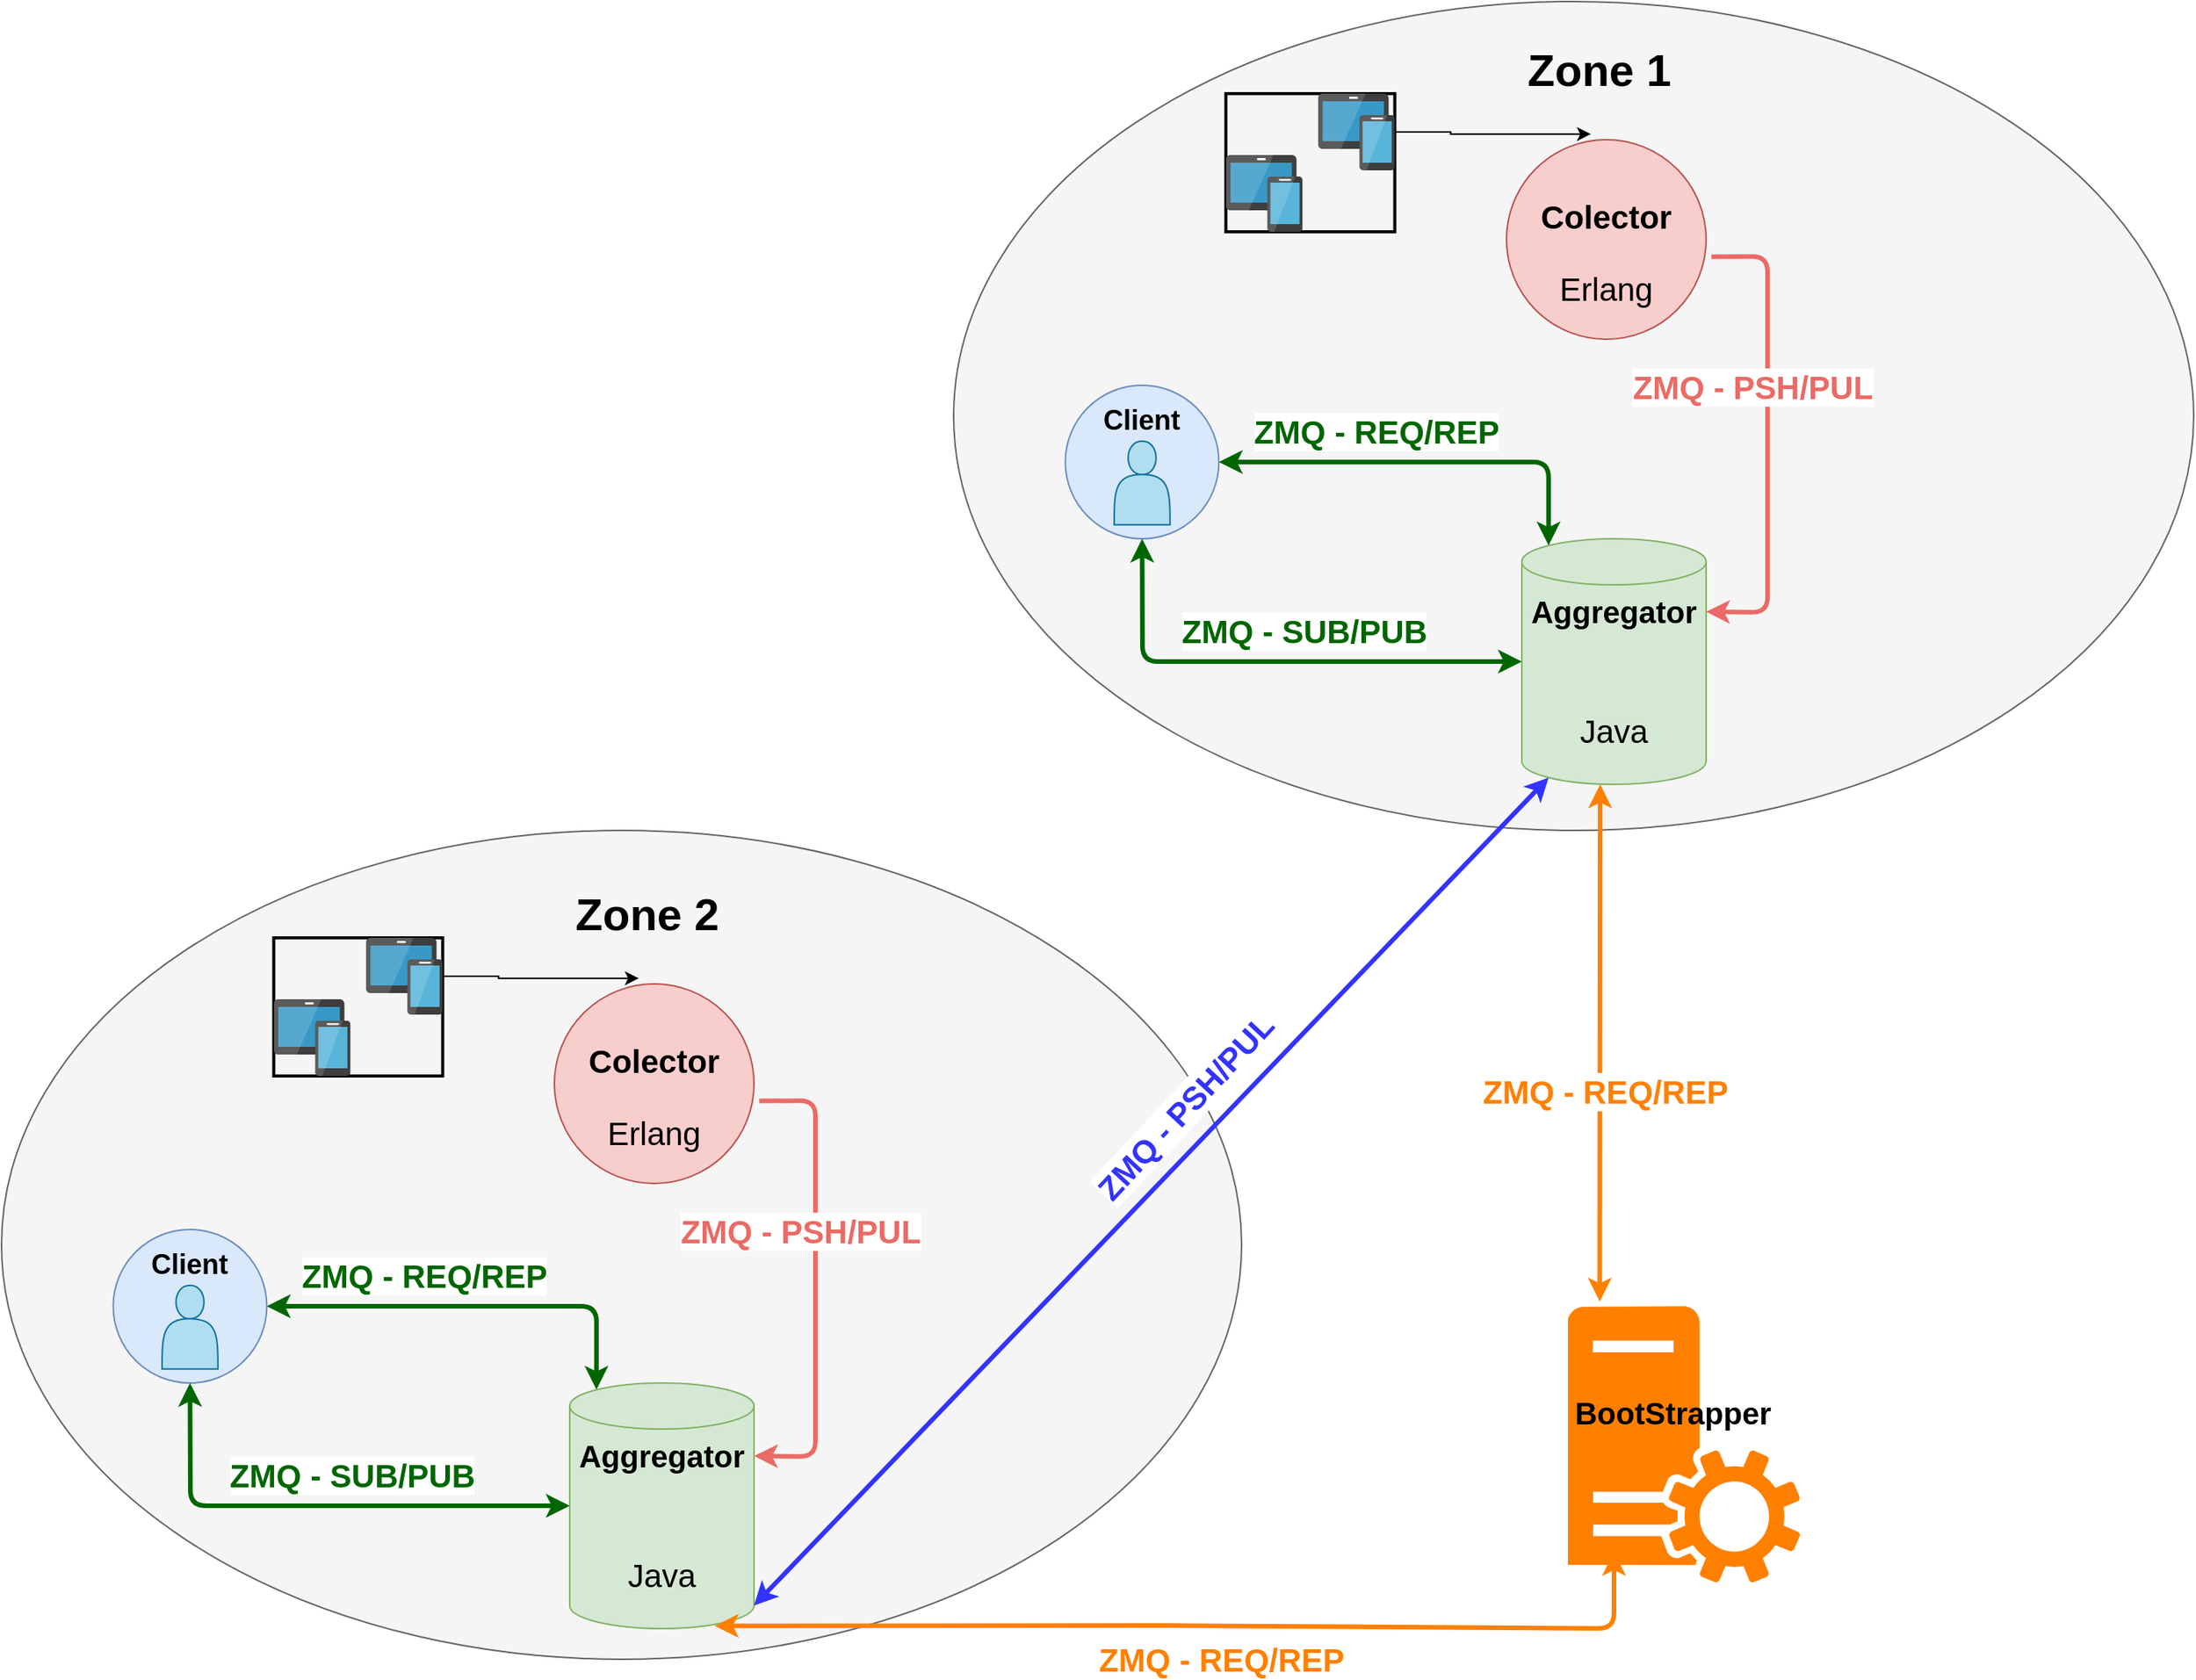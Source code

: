 <mxfile version="20.0.0" type="device"><diagram id="qv5GrC9PmNoh2YxtgHix" name="Page-1"><mxGraphModel dx="3960" dy="2076" grid="0" gridSize="10" guides="1" tooltips="1" connect="1" arrows="1" fold="1" page="0" pageScale="1" pageWidth="827" pageHeight="1169" math="0" shadow="0"><root><mxCell id="0"/><mxCell id="1" parent="0"/><mxCell id="2bRz3NJzzXvTxrZFigIb-22" value="" style="ellipse;whiteSpace=wrap;html=1;fontSize=20;fillColor=#f5f5f5;strokeColor=#666666;fontColor=#333333;" parent="1" vertex="1"><mxGeometry x="-30" y="-290" width="807.5" height="540" as="geometry"/></mxCell><mxCell id="2bRz3NJzzXvTxrZFigIb-11" value="" style="group" parent="1" vertex="1" connectable="0"><mxGeometry x="70" y="-40" width="77.27" height="100" as="geometry"/></mxCell><mxCell id="2bRz3NJzzXvTxrZFigIb-12" value="" style="ellipse;whiteSpace=wrap;html=1;aspect=fixed;fillColor=#dae8fc;strokeColor=#6c8ebf;" parent="2bRz3NJzzXvTxrZFigIb-11" vertex="1"><mxGeometry x="-27.274" width="100" height="100" as="geometry"/></mxCell><mxCell id="2bRz3NJzzXvTxrZFigIb-13" value="" style="shape=actor;whiteSpace=wrap;html=1;fillColor=#b1ddf0;strokeColor=#10739e;" parent="2bRz3NJzzXvTxrZFigIb-11" vertex="1"><mxGeometry x="4.546" y="36.364" width="36.365" height="54.545" as="geometry"/></mxCell><mxCell id="2bRz3NJzzXvTxrZFigIb-14" value="&lt;font style=&quot;font-size: 18px;&quot;&gt;&lt;b&gt;Client&lt;/b&gt;&lt;/font&gt;" style="text;html=1;strokeColor=none;fillColor=none;align=center;verticalAlign=middle;whiteSpace=wrap;rounded=0;" parent="2bRz3NJzzXvTxrZFigIb-11" vertex="1"><mxGeometry x="-22.73" width="90.91" height="45.45" as="geometry"/></mxCell><mxCell id="2bRz3NJzzXvTxrZFigIb-21" value="" style="group" parent="1" vertex="1" connectable="0"><mxGeometry x="340" y="60" width="120" height="160" as="geometry"/></mxCell><mxCell id="2bRz3NJzzXvTxrZFigIb-33" value="" style="group" parent="2bRz3NJzzXvTxrZFigIb-21" vertex="1" connectable="0"><mxGeometry width="120" height="160" as="geometry"/></mxCell><mxCell id="2bRz3NJzzXvTxrZFigIb-19" value="" style="shape=cylinder3;whiteSpace=wrap;html=1;boundedLbl=1;backgroundOutline=1;size=15;fontSize=19;fillColor=#d5e8d4;strokeColor=#82b366;" parent="2bRz3NJzzXvTxrZFigIb-33" vertex="1"><mxGeometry width="120" height="160" as="geometry"/></mxCell><mxCell id="2bRz3NJzzXvTxrZFigIb-32" value="Java" style="text;html=1;strokeColor=none;fillColor=none;align=center;verticalAlign=middle;whiteSpace=wrap;rounded=0;glass=0;fontSize=21;" parent="2bRz3NJzzXvTxrZFigIb-33" vertex="1"><mxGeometry x="30" y="110" width="60" height="30" as="geometry"/></mxCell><mxCell id="2bRz3NJzzXvTxrZFigIb-20" value="&lt;font style=&quot;font-size: 20px;&quot;&gt;&lt;b&gt;Aggregator&lt;/b&gt;&lt;/font&gt;" style="text;html=1;strokeColor=none;fillColor=none;align=center;verticalAlign=middle;whiteSpace=wrap;rounded=0;fontSize=19;" parent="2bRz3NJzzXvTxrZFigIb-21" vertex="1"><mxGeometry x="28" y="32" width="64" height="32" as="geometry"/></mxCell><mxCell id="2bRz3NJzzXvTxrZFigIb-18" value="" style="group" parent="1" vertex="1" connectable="0"><mxGeometry x="320" y="-200" width="130" height="130" as="geometry"/></mxCell><mxCell id="2bRz3NJzzXvTxrZFigIb-31" value="" style="group" parent="2bRz3NJzzXvTxrZFigIb-18" vertex="1" connectable="0"><mxGeometry width="130" height="130" as="geometry"/></mxCell><mxCell id="2bRz3NJzzXvTxrZFigIb-41" value="" style="group" parent="2bRz3NJzzXvTxrZFigIb-31" vertex="1" connectable="0"><mxGeometry x="10" width="130" height="130" as="geometry"/></mxCell><mxCell id="2bRz3NJzzXvTxrZFigIb-16" value="" style="ellipse;whiteSpace=wrap;html=1;aspect=fixed;fontSize=18;fillColor=#f8cecc;strokeColor=#b85450;" parent="2bRz3NJzzXvTxrZFigIb-41" vertex="1"><mxGeometry width="130" height="130" as="geometry"/></mxCell><mxCell id="2bRz3NJzzXvTxrZFigIb-17" value="&lt;font size=&quot;1&quot; style=&quot;&quot;&gt;&lt;span style=&quot;font-size: 21px;&quot;&gt;&lt;b&gt;Colector&lt;/b&gt;&lt;/span&gt;&lt;/font&gt;" style="text;html=1;strokeColor=none;fillColor=none;align=center;verticalAlign=middle;whiteSpace=wrap;rounded=0;fontSize=18;" parent="2bRz3NJzzXvTxrZFigIb-41" vertex="1"><mxGeometry x="25" y="30" width="80" height="40" as="geometry"/></mxCell><mxCell id="2bRz3NJzzXvTxrZFigIb-30" value="&lt;font style=&quot;font-size: 21px;&quot;&gt;Erlang&lt;/font&gt;" style="text;html=1;strokeColor=none;fillColor=none;align=center;verticalAlign=middle;whiteSpace=wrap;rounded=0;fontSize=29;glass=0;" parent="2bRz3NJzzXvTxrZFigIb-41" vertex="1"><mxGeometry x="35" y="80" width="60" height="30" as="geometry"/></mxCell><mxCell id="2bRz3NJzzXvTxrZFigIb-24" value="&lt;b&gt;&lt;font style=&quot;font-size: 29px;&quot;&gt;Zone 1&lt;/font&gt;&lt;/b&gt;" style="text;html=1;strokeColor=none;fillColor=none;align=center;verticalAlign=middle;whiteSpace=wrap;rounded=0;fontSize=20;" parent="1" vertex="1"><mxGeometry x="332.5" y="-260" width="115" height="30" as="geometry"/></mxCell><mxCell id="2bRz3NJzzXvTxrZFigIb-29" value="" style="group;fillColor=none;strokeColor=default;strokeWidth=2;" parent="1" vertex="1" connectable="0"><mxGeometry x="147.27" y="-230" width="110" height="90" as="geometry"/></mxCell><mxCell id="2bRz3NJzzXvTxrZFigIb-35" value="" style="group" parent="2bRz3NJzzXvTxrZFigIb-29" vertex="1" connectable="0"><mxGeometry width="110" height="90" as="geometry"/></mxCell><mxCell id="2bRz3NJzzXvTxrZFigIb-27" value="" style="sketch=0;aspect=fixed;html=1;points=[];align=center;image;fontSize=12;image=img/lib/mscae/Devices_Groups.svg;fillColor=default;gradientColor=none;" parent="2bRz3NJzzXvTxrZFigIb-35" vertex="1"><mxGeometry x="60" width="50" height="50" as="geometry"/></mxCell><mxCell id="2bRz3NJzzXvTxrZFigIb-28" value="" style="sketch=0;aspect=fixed;html=1;points=[];align=center;image;fontSize=12;image=img/lib/mscae/Devices_Groups.svg;fillColor=default;gradientColor=none;" parent="2bRz3NJzzXvTxrZFigIb-35" vertex="1"><mxGeometry y="40" width="50" height="50" as="geometry"/></mxCell><mxCell id="2bRz3NJzzXvTxrZFigIb-36" style="edgeStyle=orthogonalEdgeStyle;rounded=0;orthogonalLoop=1;jettySize=auto;html=1;entryX=0.423;entryY=-0.028;entryDx=0;entryDy=0;entryPerimeter=0;fontSize=21;" parent="1" source="2bRz3NJzzXvTxrZFigIb-27" target="2bRz3NJzzXvTxrZFigIb-16" edge="1"><mxGeometry relative="1" as="geometry"/></mxCell><mxCell id="2bRz3NJzzXvTxrZFigIb-37" style="rounded=1;orthogonalLoop=1;jettySize=auto;html=1;entryX=0;entryY=0.5;entryDx=0;entryDy=0;entryPerimeter=0;fontSize=21;endArrow=classic;endFill=1;startArrow=classic;startFill=1;strokeWidth=3;fontColor=#006600;strokeColor=#006600;fontStyle=1" parent="1" source="2bRz3NJzzXvTxrZFigIb-12" target="2bRz3NJzzXvTxrZFigIb-19" edge="1"><mxGeometry relative="1" as="geometry"><Array as="points"><mxPoint x="93" y="140"/></Array></mxGeometry></mxCell><mxCell id="2bRz3NJzzXvTxrZFigIb-38" value="ZMQ - SUB/PUB" style="edgeLabel;html=1;align=center;verticalAlign=middle;resizable=0;points=[];fontSize=21;rotation=0;fontColor=#006600;fontStyle=1" parent="2bRz3NJzzXvTxrZFigIb-37" vertex="1" connectable="0"><mxGeometry x="-0.244" y="3" relative="1" as="geometry"><mxPoint x="61" y="-17" as="offset"/></mxGeometry></mxCell><mxCell id="2bRz3NJzzXvTxrZFigIb-42" style="edgeStyle=orthogonalEdgeStyle;rounded=1;orthogonalLoop=1;jettySize=auto;html=1;entryX=0.145;entryY=0;entryDx=0;entryDy=4.35;entryPerimeter=0;fontSize=21;fontColor=#006600;startArrow=classic;startFill=1;endArrow=classic;endFill=1;strokeColor=#006600;strokeWidth=3;" parent="1" source="2bRz3NJzzXvTxrZFigIb-12" target="2bRz3NJzzXvTxrZFigIb-19" edge="1"><mxGeometry relative="1" as="geometry"><Array as="points"><mxPoint x="357" y="10"/></Array></mxGeometry></mxCell><mxCell id="2bRz3NJzzXvTxrZFigIb-43" value="&lt;b&gt;ZMQ - REQ/REP&lt;/b&gt;" style="edgeLabel;html=1;align=center;verticalAlign=middle;resizable=0;points=[];fontSize=21;fontColor=#006600;" parent="2bRz3NJzzXvTxrZFigIb-42" vertex="1" connectable="0"><mxGeometry x="-0.28" y="4" relative="1" as="geometry"><mxPoint x="5" y="-16" as="offset"/></mxGeometry></mxCell><mxCell id="2bRz3NJzzXvTxrZFigIb-45" style="rounded=1;orthogonalLoop=1;jettySize=auto;html=1;entryX=1;entryY=0;entryDx=0;entryDy=47.5;entryPerimeter=0;fontSize=21;fontColor=#006600;startArrow=none;startFill=0;endArrow=classic;endFill=1;strokeColor=#EA6B66;strokeWidth=3;exitX=1.026;exitY=0.587;exitDx=0;exitDy=0;exitPerimeter=0;" parent="1" source="2bRz3NJzzXvTxrZFigIb-16" target="2bRz3NJzzXvTxrZFigIb-19" edge="1"><mxGeometry relative="1" as="geometry"><Array as="points"><mxPoint x="500" y="-124"/><mxPoint x="500" y="108"/></Array></mxGeometry></mxCell><mxCell id="2bRz3NJzzXvTxrZFigIb-46" value="&lt;font color=&quot;#ea6b66&quot;&gt;&lt;b&gt;ZMQ - PSH/PUL&lt;/b&gt;&lt;/font&gt;" style="edgeLabel;html=1;align=center;verticalAlign=middle;resizable=0;points=[];fontSize=21;fontColor=#006600;" parent="2bRz3NJzzXvTxrZFigIb-45" vertex="1" connectable="0"><mxGeometry x="-0.156" y="3" relative="1" as="geometry"><mxPoint x="-13" y="-9" as="offset"/></mxGeometry></mxCell><mxCell id="2bRz3NJzzXvTxrZFigIb-78" value="" style="group" parent="1" vertex="1" connectable="0"><mxGeometry x="-650" y="250" width="807.5" height="540" as="geometry"/></mxCell><mxCell id="2bRz3NJzzXvTxrZFigIb-47" value="" style="ellipse;whiteSpace=wrap;html=1;fontSize=20;fillColor=#f5f5f5;strokeColor=#666666;fontColor=#333333;" parent="2bRz3NJzzXvTxrZFigIb-78" vertex="1"><mxGeometry width="807.5" height="540" as="geometry"/></mxCell><mxCell id="2bRz3NJzzXvTxrZFigIb-48" value="" style="group" parent="2bRz3NJzzXvTxrZFigIb-78" vertex="1" connectable="0"><mxGeometry x="100" y="260" width="77.27" height="100" as="geometry"/></mxCell><mxCell id="2bRz3NJzzXvTxrZFigIb-49" value="" style="ellipse;whiteSpace=wrap;html=1;aspect=fixed;fillColor=#dae8fc;strokeColor=#6c8ebf;" parent="2bRz3NJzzXvTxrZFigIb-48" vertex="1"><mxGeometry x="-27.274" width="100" height="100" as="geometry"/></mxCell><mxCell id="2bRz3NJzzXvTxrZFigIb-50" value="" style="shape=actor;whiteSpace=wrap;html=1;fillColor=#b1ddf0;strokeColor=#10739e;" parent="2bRz3NJzzXvTxrZFigIb-48" vertex="1"><mxGeometry x="4.546" y="36.364" width="36.365" height="54.545" as="geometry"/></mxCell><mxCell id="2bRz3NJzzXvTxrZFigIb-51" value="&lt;font style=&quot;font-size: 18px;&quot;&gt;&lt;b&gt;Client&lt;/b&gt;&lt;/font&gt;" style="text;html=1;strokeColor=none;fillColor=none;align=center;verticalAlign=middle;whiteSpace=wrap;rounded=0;" parent="2bRz3NJzzXvTxrZFigIb-48" vertex="1"><mxGeometry x="-22.73" width="90.91" height="45.45" as="geometry"/></mxCell><mxCell id="2bRz3NJzzXvTxrZFigIb-52" value="" style="group" parent="2bRz3NJzzXvTxrZFigIb-78" vertex="1" connectable="0"><mxGeometry x="370" y="360" width="120" height="160" as="geometry"/></mxCell><mxCell id="2bRz3NJzzXvTxrZFigIb-53" value="" style="group" parent="2bRz3NJzzXvTxrZFigIb-52" vertex="1" connectable="0"><mxGeometry width="120" height="160" as="geometry"/></mxCell><mxCell id="2bRz3NJzzXvTxrZFigIb-54" value="" style="shape=cylinder3;whiteSpace=wrap;html=1;boundedLbl=1;backgroundOutline=1;size=15;fontSize=19;fillColor=#d5e8d4;strokeColor=#82b366;" parent="2bRz3NJzzXvTxrZFigIb-53" vertex="1"><mxGeometry width="120" height="160" as="geometry"/></mxCell><mxCell id="2bRz3NJzzXvTxrZFigIb-55" value="Java" style="text;html=1;strokeColor=none;fillColor=none;align=center;verticalAlign=middle;whiteSpace=wrap;rounded=0;glass=0;fontSize=21;" parent="2bRz3NJzzXvTxrZFigIb-53" vertex="1"><mxGeometry x="30" y="110" width="60" height="30" as="geometry"/></mxCell><mxCell id="2bRz3NJzzXvTxrZFigIb-56" value="&lt;font style=&quot;font-size: 20px;&quot;&gt;&lt;b&gt;Aggregator&lt;/b&gt;&lt;/font&gt;" style="text;html=1;strokeColor=none;fillColor=none;align=center;verticalAlign=middle;whiteSpace=wrap;rounded=0;fontSize=19;" parent="2bRz3NJzzXvTxrZFigIb-52" vertex="1"><mxGeometry x="28" y="32" width="64" height="32" as="geometry"/></mxCell><mxCell id="2bRz3NJzzXvTxrZFigIb-57" value="" style="group" parent="2bRz3NJzzXvTxrZFigIb-78" vertex="1" connectable="0"><mxGeometry x="350" y="100" width="130" height="130" as="geometry"/></mxCell><mxCell id="2bRz3NJzzXvTxrZFigIb-58" value="" style="group" parent="2bRz3NJzzXvTxrZFigIb-57" vertex="1" connectable="0"><mxGeometry width="130" height="130" as="geometry"/></mxCell><mxCell id="2bRz3NJzzXvTxrZFigIb-59" value="" style="group" parent="2bRz3NJzzXvTxrZFigIb-58" vertex="1" connectable="0"><mxGeometry x="10" width="130" height="130" as="geometry"/></mxCell><mxCell id="2bRz3NJzzXvTxrZFigIb-60" value="" style="ellipse;whiteSpace=wrap;html=1;aspect=fixed;fontSize=18;fillColor=#f8cecc;strokeColor=#b85450;" parent="2bRz3NJzzXvTxrZFigIb-59" vertex="1"><mxGeometry width="130" height="130" as="geometry"/></mxCell><mxCell id="2bRz3NJzzXvTxrZFigIb-61" value="&lt;font size=&quot;1&quot; style=&quot;&quot;&gt;&lt;b style=&quot;font-size: 21px;&quot;&gt;Colector&lt;/b&gt;&lt;/font&gt;" style="text;html=1;strokeColor=none;fillColor=none;align=center;verticalAlign=middle;whiteSpace=wrap;rounded=0;fontSize=18;" parent="2bRz3NJzzXvTxrZFigIb-59" vertex="1"><mxGeometry x="25" y="30" width="80" height="40" as="geometry"/></mxCell><mxCell id="2bRz3NJzzXvTxrZFigIb-62" value="&lt;font style=&quot;font-size: 21px;&quot;&gt;Erlang&lt;/font&gt;" style="text;html=1;strokeColor=none;fillColor=none;align=center;verticalAlign=middle;whiteSpace=wrap;rounded=0;fontSize=29;glass=0;" parent="2bRz3NJzzXvTxrZFigIb-59" vertex="1"><mxGeometry x="35" y="80" width="60" height="30" as="geometry"/></mxCell><mxCell id="2bRz3NJzzXvTxrZFigIb-63" value="&lt;b&gt;&lt;font style=&quot;font-size: 29px;&quot;&gt;Zone 2&lt;/font&gt;&lt;/b&gt;" style="text;html=1;strokeColor=none;fillColor=none;align=center;verticalAlign=middle;whiteSpace=wrap;rounded=0;fontSize=20;" parent="2bRz3NJzzXvTxrZFigIb-78" vertex="1"><mxGeometry x="362.5" y="40" width="115" height="30" as="geometry"/></mxCell><mxCell id="2bRz3NJzzXvTxrZFigIb-64" value="" style="group;fillColor=none;strokeColor=default;strokeWidth=2;" parent="2bRz3NJzzXvTxrZFigIb-78" vertex="1" connectable="0"><mxGeometry x="177.27" y="70" width="110" height="90" as="geometry"/></mxCell><mxCell id="2bRz3NJzzXvTxrZFigIb-65" value="" style="group" parent="2bRz3NJzzXvTxrZFigIb-64" vertex="1" connectable="0"><mxGeometry width="110" height="90" as="geometry"/></mxCell><mxCell id="2bRz3NJzzXvTxrZFigIb-66" value="" style="sketch=0;aspect=fixed;html=1;points=[];align=center;image;fontSize=12;image=img/lib/mscae/Devices_Groups.svg;fillColor=default;gradientColor=none;" parent="2bRz3NJzzXvTxrZFigIb-65" vertex="1"><mxGeometry x="60" width="50" height="50" as="geometry"/></mxCell><mxCell id="2bRz3NJzzXvTxrZFigIb-67" value="" style="sketch=0;aspect=fixed;html=1;points=[];align=center;image;fontSize=12;image=img/lib/mscae/Devices_Groups.svg;fillColor=default;gradientColor=none;" parent="2bRz3NJzzXvTxrZFigIb-65" vertex="1"><mxGeometry y="40" width="50" height="50" as="geometry"/></mxCell><mxCell id="2bRz3NJzzXvTxrZFigIb-68" style="edgeStyle=orthogonalEdgeStyle;rounded=0;orthogonalLoop=1;jettySize=auto;html=1;entryX=0.423;entryY=-0.028;entryDx=0;entryDy=0;entryPerimeter=0;fontSize=21;" parent="2bRz3NJzzXvTxrZFigIb-78" source="2bRz3NJzzXvTxrZFigIb-66" target="2bRz3NJzzXvTxrZFigIb-60" edge="1"><mxGeometry relative="1" as="geometry"/></mxCell><mxCell id="2bRz3NJzzXvTxrZFigIb-69" style="rounded=1;orthogonalLoop=1;jettySize=auto;html=1;entryX=0;entryY=0.5;entryDx=0;entryDy=0;entryPerimeter=0;fontSize=21;endArrow=classic;endFill=1;startArrow=classic;startFill=1;strokeWidth=3;fontColor=#006600;strokeColor=#006600;fontStyle=1" parent="2bRz3NJzzXvTxrZFigIb-78" source="2bRz3NJzzXvTxrZFigIb-49" target="2bRz3NJzzXvTxrZFigIb-54" edge="1"><mxGeometry relative="1" as="geometry"><Array as="points"><mxPoint x="123" y="440"/></Array></mxGeometry></mxCell><mxCell id="2bRz3NJzzXvTxrZFigIb-70" value="ZMQ - SUB/PUB" style="edgeLabel;html=1;align=center;verticalAlign=middle;resizable=0;points=[];fontSize=21;rotation=0;fontColor=#006600;fontStyle=1" parent="2bRz3NJzzXvTxrZFigIb-69" vertex="1" connectable="0"><mxGeometry x="-0.244" y="3" relative="1" as="geometry"><mxPoint x="61" y="-17" as="offset"/></mxGeometry></mxCell><mxCell id="2bRz3NJzzXvTxrZFigIb-71" style="edgeStyle=orthogonalEdgeStyle;rounded=1;orthogonalLoop=1;jettySize=auto;html=1;entryX=0.145;entryY=0;entryDx=0;entryDy=4.35;entryPerimeter=0;fontSize=21;fontColor=#006600;startArrow=classic;startFill=1;endArrow=classic;endFill=1;strokeColor=#006600;strokeWidth=3;" parent="2bRz3NJzzXvTxrZFigIb-78" source="2bRz3NJzzXvTxrZFigIb-49" target="2bRz3NJzzXvTxrZFigIb-54" edge="1"><mxGeometry relative="1" as="geometry"><Array as="points"><mxPoint x="387" y="310"/></Array></mxGeometry></mxCell><mxCell id="2bRz3NJzzXvTxrZFigIb-72" value="&lt;b&gt;ZMQ - REQ/REP&lt;/b&gt;" style="edgeLabel;html=1;align=center;verticalAlign=middle;resizable=0;points=[];fontSize=21;fontColor=#006600;" parent="2bRz3NJzzXvTxrZFigIb-71" vertex="1" connectable="0"><mxGeometry x="-0.28" y="4" relative="1" as="geometry"><mxPoint x="5" y="-16" as="offset"/></mxGeometry></mxCell><mxCell id="2bRz3NJzzXvTxrZFigIb-73" style="rounded=1;orthogonalLoop=1;jettySize=auto;html=1;entryX=1;entryY=0;entryDx=0;entryDy=47.5;entryPerimeter=0;fontSize=21;fontColor=#006600;startArrow=none;startFill=0;endArrow=classic;endFill=1;strokeColor=#EA6B66;strokeWidth=3;exitX=1.026;exitY=0.587;exitDx=0;exitDy=0;exitPerimeter=0;" parent="2bRz3NJzzXvTxrZFigIb-78" source="2bRz3NJzzXvTxrZFigIb-60" target="2bRz3NJzzXvTxrZFigIb-54" edge="1"><mxGeometry relative="1" as="geometry"><Array as="points"><mxPoint x="530" y="176"/><mxPoint x="530" y="408"/></Array></mxGeometry></mxCell><mxCell id="2bRz3NJzzXvTxrZFigIb-74" value="&lt;font color=&quot;#ea6b66&quot;&gt;&lt;b&gt;ZMQ - PSH/PUL&lt;/b&gt;&lt;/font&gt;" style="edgeLabel;html=1;align=center;verticalAlign=middle;resizable=0;points=[];fontSize=21;fontColor=#006600;" parent="2bRz3NJzzXvTxrZFigIb-73" vertex="1" connectable="0"><mxGeometry x="-0.156" y="3" relative="1" as="geometry"><mxPoint x="-13" y="-9" as="offset"/></mxGeometry></mxCell><mxCell id="2bRz3NJzzXvTxrZFigIb-76" style="edgeStyle=none;rounded=1;orthogonalLoop=1;jettySize=auto;html=1;entryX=0.145;entryY=1;entryDx=0;entryDy=-4.35;entryPerimeter=0;fontSize=21;fontColor=#EA6B66;startArrow=classic;startFill=1;endArrow=classic;endFill=1;strokeColor=#3333FF;strokeWidth=3;exitX=1;exitY=1;exitDx=0;exitDy=-15;exitPerimeter=0;" parent="1" source="2bRz3NJzzXvTxrZFigIb-54" target="2bRz3NJzzXvTxrZFigIb-19" edge="1"><mxGeometry relative="1" as="geometry"/></mxCell><mxCell id="2bRz3NJzzXvTxrZFigIb-77" value="&lt;b&gt;&lt;font color=&quot;#3333ff&quot;&gt;ZMQ - PSH/PUL&lt;/font&gt;&lt;/b&gt;" style="edgeLabel;html=1;align=center;verticalAlign=middle;resizable=0;points=[];fontSize=21;fontColor=#EA6B66;rotation=313;" parent="2bRz3NJzzXvTxrZFigIb-76" vertex="1" connectable="0"><mxGeometry x="0.413" y="2" relative="1" as="geometry"><mxPoint x="-84" y="57" as="offset"/></mxGeometry></mxCell><mxCell id="A2f6E0nLWcFFzwpgGzlr-5" value="" style="group" vertex="1" connectable="0" parent="1"><mxGeometry x="370" y="560" width="151.2" height="180" as="geometry"/></mxCell><mxCell id="A2f6E0nLWcFFzwpgGzlr-2" value="" style="sketch=0;pointerEvents=1;shadow=0;dashed=0;html=1;strokeColor=none;labelPosition=center;verticalLabelPosition=bottom;verticalAlign=top;align=center;fillColor=#FF8000;shape=mxgraph.mscae.system_center.roles" vertex="1" parent="A2f6E0nLWcFFzwpgGzlr-5"><mxGeometry width="151.2" height="180" as="geometry"/></mxCell><mxCell id="A2f6E0nLWcFFzwpgGzlr-3" value="&lt;b&gt;&lt;font style=&quot;font-size: 20px;&quot;&gt;BootStrapper&lt;/font&gt;&lt;/b&gt;" style="text;html=1;strokeColor=none;fillColor=none;align=center;verticalAlign=middle;whiteSpace=wrap;rounded=0;" vertex="1" parent="A2f6E0nLWcFFzwpgGzlr-5"><mxGeometry x="42.857" y="55.714" width="51.429" height="25.714" as="geometry"/></mxCell><mxCell id="A2f6E0nLWcFFzwpgGzlr-7" style="rounded=1;orthogonalLoop=1;jettySize=auto;html=1;entryX=0.137;entryY=-0.017;entryDx=0;entryDy=0;entryPerimeter=0;fontSize=21;endArrow=classic;endFill=1;startArrow=classic;startFill=1;strokeWidth=3;fontColor=#006600;strokeColor=#FF8000;fontStyle=1;" edge="1" parent="1" target="A2f6E0nLWcFFzwpgGzlr-2"><mxGeometry relative="1" as="geometry"><mxPoint x="391" y="220" as="sourcePoint"/><mxPoint x="907.27" y="390" as="targetPoint"/></mxGeometry></mxCell><mxCell id="A2f6E0nLWcFFzwpgGzlr-8" value="ZMQ - REQ/REP" style="edgeLabel;html=1;align=center;verticalAlign=middle;resizable=0;points=[];fontSize=21;rotation=0;fontColor=#FF8000;fontStyle=1" vertex="1" connectable="0" parent="A2f6E0nLWcFFzwpgGzlr-7"><mxGeometry x="-0.244" y="3" relative="1" as="geometry"><mxPoint y="72" as="offset"/></mxGeometry></mxCell><mxCell id="A2f6E0nLWcFFzwpgGzlr-9" style="rounded=1;orthogonalLoop=1;jettySize=auto;html=1;entryX=0.787;entryY=0.989;entryDx=0;entryDy=0;entryPerimeter=0;fontSize=21;endArrow=classic;endFill=1;startArrow=classic;startFill=1;strokeWidth=3;fontColor=#006600;strokeColor=#FF8000;fontStyle=1;" edge="1" parent="1" target="2bRz3NJzzXvTxrZFigIb-54"><mxGeometry relative="1" as="geometry"><Array as="points"><mxPoint x="400" y="770"/><mxPoint x="110" y="768"/></Array><mxPoint x="400" y="720" as="sourcePoint"/><mxPoint x="65.6" y="1027.5" as="targetPoint"/></mxGeometry></mxCell><mxCell id="A2f6E0nLWcFFzwpgGzlr-10" value="ZMQ - REQ/REP" style="edgeLabel;html=1;align=center;verticalAlign=middle;resizable=0;points=[];fontSize=21;rotation=0;fontColor=#FF8000;fontStyle=1" vertex="1" connectable="0" parent="A2f6E0nLWcFFzwpgGzlr-9"><mxGeometry x="-0.244" y="3" relative="1" as="geometry"><mxPoint x="-66" y="18" as="offset"/></mxGeometry></mxCell></root></mxGraphModel></diagram></mxfile>